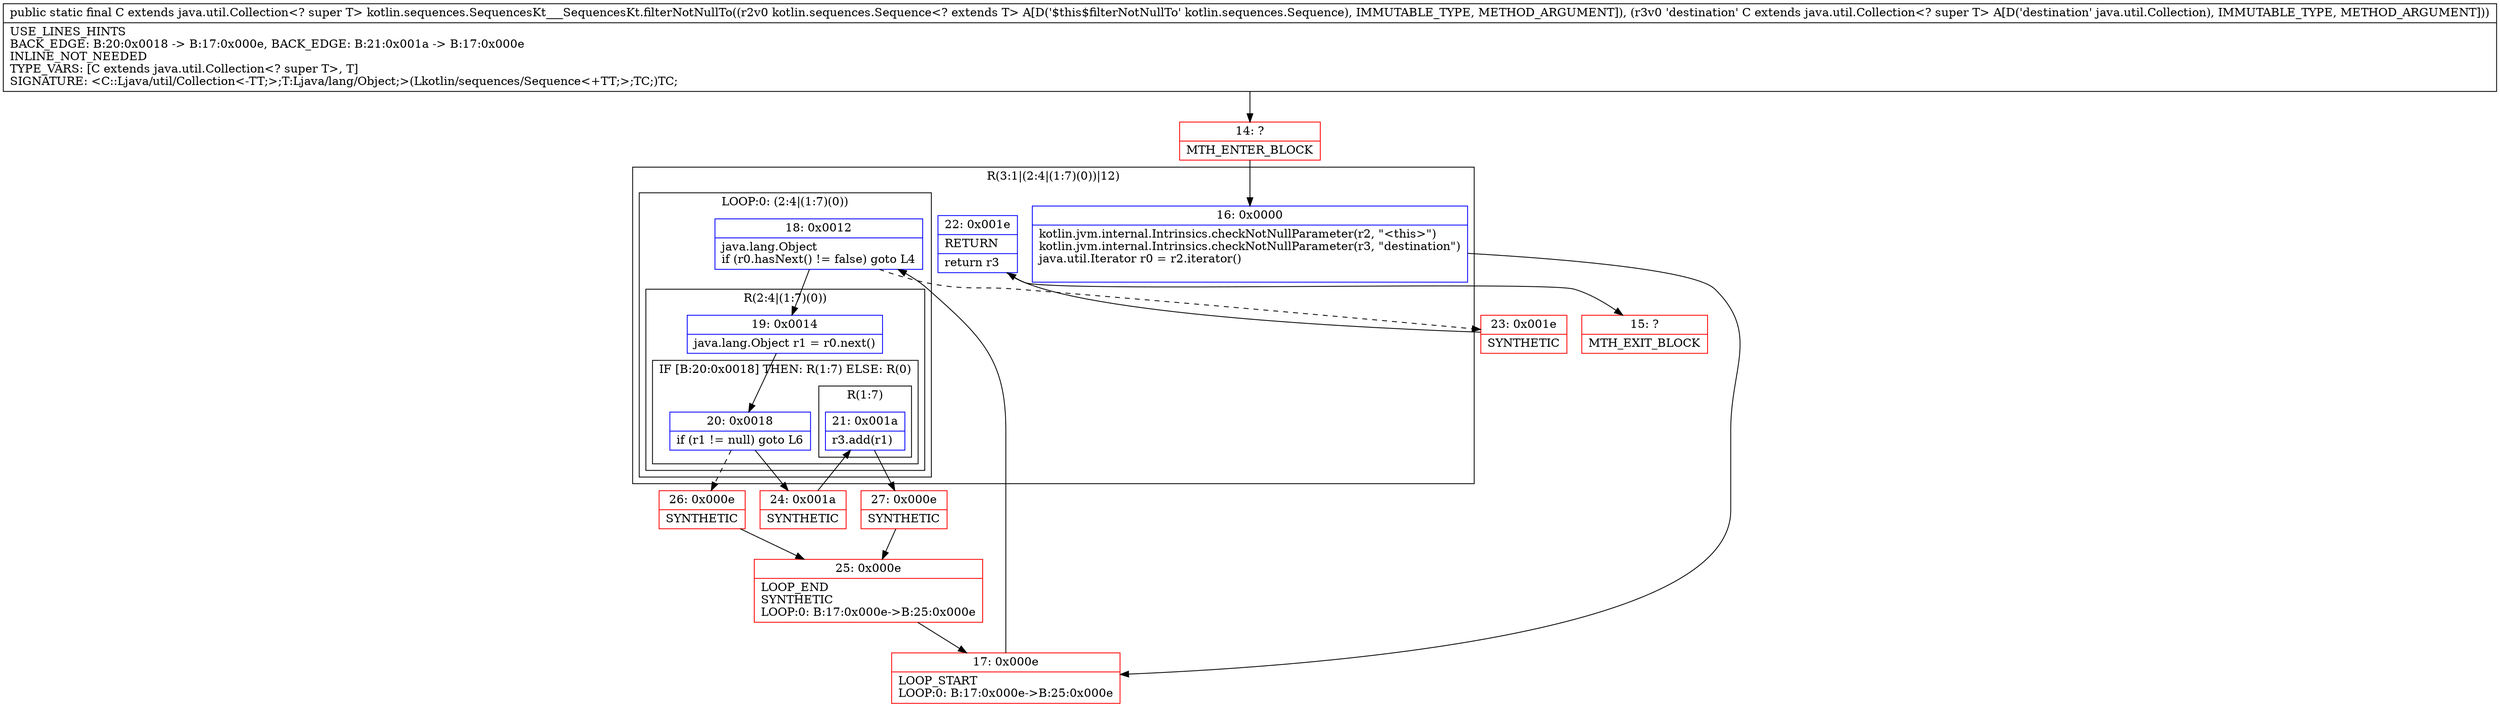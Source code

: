 digraph "CFG forkotlin.sequences.SequencesKt___SequencesKt.filterNotNullTo(Lkotlin\/sequences\/Sequence;Ljava\/util\/Collection;)Ljava\/util\/Collection;" {
subgraph cluster_Region_221426029 {
label = "R(3:1|(2:4|(1:7)(0))|12)";
node [shape=record,color=blue];
Node_16 [shape=record,label="{16\:\ 0x0000|kotlin.jvm.internal.Intrinsics.checkNotNullParameter(r2, \"\<this\>\")\lkotlin.jvm.internal.Intrinsics.checkNotNullParameter(r3, \"destination\")\ljava.util.Iterator r0 = r2.iterator()\l\l}"];
subgraph cluster_LoopRegion_2146108636 {
label = "LOOP:0: (2:4|(1:7)(0))";
node [shape=record,color=blue];
Node_18 [shape=record,label="{18\:\ 0x0012|java.lang.Object \lif (r0.hasNext() != false) goto L4\l}"];
subgraph cluster_Region_1891322820 {
label = "R(2:4|(1:7)(0))";
node [shape=record,color=blue];
Node_19 [shape=record,label="{19\:\ 0x0014|java.lang.Object r1 = r0.next()\l}"];
subgraph cluster_IfRegion_430076942 {
label = "IF [B:20:0x0018] THEN: R(1:7) ELSE: R(0)";
node [shape=record,color=blue];
Node_20 [shape=record,label="{20\:\ 0x0018|if (r1 != null) goto L6\l}"];
subgraph cluster_Region_25368462 {
label = "R(1:7)";
node [shape=record,color=blue];
Node_21 [shape=record,label="{21\:\ 0x001a|r3.add(r1)\l}"];
}
subgraph cluster_Region_652816006 {
label = "R(0)";
node [shape=record,color=blue];
}
}
}
}
Node_22 [shape=record,label="{22\:\ 0x001e|RETURN\l|return r3\l}"];
}
Node_14 [shape=record,color=red,label="{14\:\ ?|MTH_ENTER_BLOCK\l}"];
Node_17 [shape=record,color=red,label="{17\:\ 0x000e|LOOP_START\lLOOP:0: B:17:0x000e\-\>B:25:0x000e\l}"];
Node_24 [shape=record,color=red,label="{24\:\ 0x001a|SYNTHETIC\l}"];
Node_27 [shape=record,color=red,label="{27\:\ 0x000e|SYNTHETIC\l}"];
Node_25 [shape=record,color=red,label="{25\:\ 0x000e|LOOP_END\lSYNTHETIC\lLOOP:0: B:17:0x000e\-\>B:25:0x000e\l}"];
Node_26 [shape=record,color=red,label="{26\:\ 0x000e|SYNTHETIC\l}"];
Node_23 [shape=record,color=red,label="{23\:\ 0x001e|SYNTHETIC\l}"];
Node_15 [shape=record,color=red,label="{15\:\ ?|MTH_EXIT_BLOCK\l}"];
MethodNode[shape=record,label="{public static final C extends java.util.Collection\<? super T\> kotlin.sequences.SequencesKt___SequencesKt.filterNotNullTo((r2v0 kotlin.sequences.Sequence\<? extends T\> A[D('$this$filterNotNullTo' kotlin.sequences.Sequence), IMMUTABLE_TYPE, METHOD_ARGUMENT]), (r3v0 'destination' C extends java.util.Collection\<? super T\> A[D('destination' java.util.Collection), IMMUTABLE_TYPE, METHOD_ARGUMENT]))  | USE_LINES_HINTS\lBACK_EDGE: B:20:0x0018 \-\> B:17:0x000e, BACK_EDGE: B:21:0x001a \-\> B:17:0x000e\lINLINE_NOT_NEEDED\lTYPE_VARS: [C extends java.util.Collection\<? super T\>, T]\lSIGNATURE: \<C::Ljava\/util\/Collection\<\-TT;\>;T:Ljava\/lang\/Object;\>(Lkotlin\/sequences\/Sequence\<+TT;\>;TC;)TC;\l}"];
MethodNode -> Node_14;Node_16 -> Node_17;
Node_18 -> Node_19;
Node_18 -> Node_23[style=dashed];
Node_19 -> Node_20;
Node_20 -> Node_24;
Node_20 -> Node_26[style=dashed];
Node_21 -> Node_27;
Node_22 -> Node_15;
Node_14 -> Node_16;
Node_17 -> Node_18;
Node_24 -> Node_21;
Node_27 -> Node_25;
Node_25 -> Node_17;
Node_26 -> Node_25;
Node_23 -> Node_22;
}

